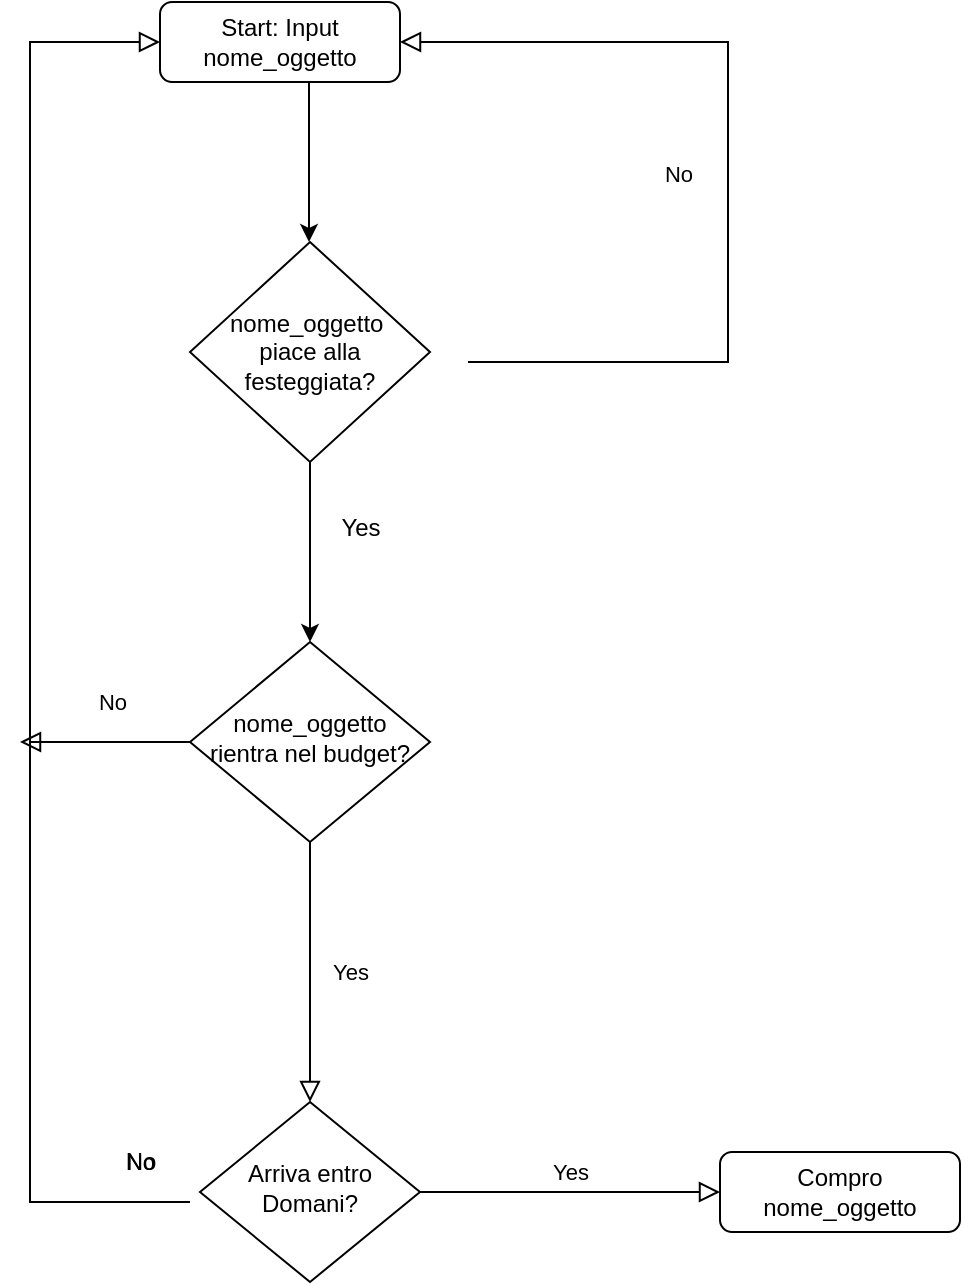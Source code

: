 <mxfile version="22.0.4" type="device">
  <diagram id="C5RBs43oDa-KdzZeNtuy" name="Page-1">
    <mxGraphModel dx="880" dy="446" grid="1" gridSize="10" guides="1" tooltips="1" connect="1" arrows="1" fold="1" page="1" pageScale="1" pageWidth="827" pageHeight="1169" math="0" shadow="0">
      <root>
        <mxCell id="WIyWlLk6GJQsqaUBKTNV-0" />
        <mxCell id="WIyWlLk6GJQsqaUBKTNV-1" parent="WIyWlLk6GJQsqaUBKTNV-0" />
        <mxCell id="WIyWlLk6GJQsqaUBKTNV-3" value="Start: Input nome_oggetto" style="rounded=1;whiteSpace=wrap;html=1;fontSize=12;glass=0;strokeWidth=1;shadow=0;" parent="WIyWlLk6GJQsqaUBKTNV-1" vertex="1">
          <mxGeometry x="130" y="20" width="120" height="40" as="geometry" />
        </mxCell>
        <mxCell id="WIyWlLk6GJQsqaUBKTNV-4" value="Yes" style="rounded=0;html=1;jettySize=auto;orthogonalLoop=1;fontSize=11;endArrow=block;endFill=0;endSize=8;strokeWidth=1;shadow=0;labelBackgroundColor=none;edgeStyle=orthogonalEdgeStyle;" parent="WIyWlLk6GJQsqaUBKTNV-1" source="WIyWlLk6GJQsqaUBKTNV-6" target="WIyWlLk6GJQsqaUBKTNV-10" edge="1">
          <mxGeometry y="20" relative="1" as="geometry">
            <mxPoint as="offset" />
            <mxPoint x="205" y="350" as="sourcePoint" />
          </mxGeometry>
        </mxCell>
        <mxCell id="WIyWlLk6GJQsqaUBKTNV-5" value="No" style="edgeStyle=orthogonalEdgeStyle;rounded=0;html=1;jettySize=auto;orthogonalLoop=1;fontSize=11;endArrow=block;endFill=0;endSize=8;strokeWidth=1;shadow=0;labelBackgroundColor=none;entryX=1;entryY=0.5;entryDx=0;entryDy=0;" parent="WIyWlLk6GJQsqaUBKTNV-1" target="WIyWlLk6GJQsqaUBKTNV-3" edge="1">
          <mxGeometry x="-0.013" y="25" relative="1" as="geometry">
            <mxPoint as="offset" />
            <mxPoint x="284" y="200" as="sourcePoint" />
            <mxPoint x="290" y="60" as="targetPoint" />
            <Array as="points">
              <mxPoint x="414" y="200" />
              <mxPoint x="414" y="40" />
            </Array>
          </mxGeometry>
        </mxCell>
        <mxCell id="WIyWlLk6GJQsqaUBKTNV-8" value="No" style="rounded=0;html=1;jettySize=auto;orthogonalLoop=1;fontSize=11;endArrow=block;endFill=0;endSize=8;strokeWidth=1;shadow=0;labelBackgroundColor=none;edgeStyle=orthogonalEdgeStyle;" parent="WIyWlLk6GJQsqaUBKTNV-1" edge="1">
          <mxGeometry x="-0.841" y="-20" relative="1" as="geometry">
            <mxPoint as="offset" />
            <mxPoint x="145" y="390" as="sourcePoint" />
            <mxPoint x="130" y="40" as="targetPoint" />
            <Array as="points">
              <mxPoint x="65" y="390" />
              <mxPoint x="65" y="40" />
              <mxPoint x="130" y="40" />
            </Array>
          </mxGeometry>
        </mxCell>
        <mxCell id="WIyWlLk6GJQsqaUBKTNV-9" value="Yes" style="edgeStyle=orthogonalEdgeStyle;rounded=0;html=1;jettySize=auto;orthogonalLoop=1;fontSize=11;endArrow=block;endFill=0;endSize=8;strokeWidth=1;shadow=0;labelBackgroundColor=none;" parent="WIyWlLk6GJQsqaUBKTNV-1" source="WIyWlLk6GJQsqaUBKTNV-10" target="WIyWlLk6GJQsqaUBKTNV-12" edge="1">
          <mxGeometry y="10" relative="1" as="geometry">
            <mxPoint as="offset" />
          </mxGeometry>
        </mxCell>
        <mxCell id="WIyWlLk6GJQsqaUBKTNV-10" value="Arriva entro Domani?" style="rhombus;whiteSpace=wrap;html=1;shadow=0;fontFamily=Helvetica;fontSize=12;align=center;strokeWidth=1;spacing=6;spacingTop=-4;" parent="WIyWlLk6GJQsqaUBKTNV-1" vertex="1">
          <mxGeometry x="150" y="570" width="110" height="90" as="geometry" />
        </mxCell>
        <mxCell id="WIyWlLk6GJQsqaUBKTNV-12" value="Compro nome_oggetto" style="rounded=1;whiteSpace=wrap;html=1;fontSize=12;glass=0;strokeWidth=1;shadow=0;" parent="WIyWlLk6GJQsqaUBKTNV-1" vertex="1">
          <mxGeometry x="410" y="595" width="120" height="40" as="geometry" />
        </mxCell>
        <mxCell id="dFIyktPWu6OwjVfOw1xD-1" value="" style="endArrow=classic;html=1;rounded=0;" edge="1" parent="WIyWlLk6GJQsqaUBKTNV-1" source="dFIyktPWu6OwjVfOw1xD-0">
          <mxGeometry width="50" height="50" relative="1" as="geometry">
            <mxPoint x="204.5" y="210" as="sourcePoint" />
            <mxPoint x="205" y="340" as="targetPoint" />
          </mxGeometry>
        </mxCell>
        <mxCell id="dFIyktPWu6OwjVfOw1xD-2" value="" style="rounded=0;html=1;jettySize=auto;orthogonalLoop=1;fontSize=11;endArrow=block;endFill=0;endSize=8;strokeWidth=1;shadow=0;labelBackgroundColor=none;edgeStyle=orthogonalEdgeStyle;" edge="1" parent="WIyWlLk6GJQsqaUBKTNV-1" target="WIyWlLk6GJQsqaUBKTNV-6">
          <mxGeometry y="20" relative="1" as="geometry">
            <mxPoint as="offset" />
            <mxPoint x="205" y="350" as="sourcePoint" />
            <mxPoint x="205" y="570" as="targetPoint" />
          </mxGeometry>
        </mxCell>
        <mxCell id="WIyWlLk6GJQsqaUBKTNV-6" value="nome_oggetto rientra nel budget?" style="rhombus;whiteSpace=wrap;html=1;shadow=0;fontFamily=Helvetica;fontSize=12;align=center;strokeWidth=1;spacing=6;spacingTop=-4;" parent="WIyWlLk6GJQsqaUBKTNV-1" vertex="1">
          <mxGeometry x="145" y="340" width="120" height="100" as="geometry" />
        </mxCell>
        <mxCell id="dFIyktPWu6OwjVfOw1xD-3" value="" style="endArrow=classic;html=1;rounded=0;" edge="1" parent="WIyWlLk6GJQsqaUBKTNV-1" target="dFIyktPWu6OwjVfOw1xD-0">
          <mxGeometry width="50" height="50" relative="1" as="geometry">
            <mxPoint x="204.5" y="210" as="sourcePoint" />
            <mxPoint x="205" y="340" as="targetPoint" />
          </mxGeometry>
        </mxCell>
        <mxCell id="dFIyktPWu6OwjVfOw1xD-0" value="nome_oggetto&amp;nbsp;&lt;br&gt;piace alla festeggiata?" style="rhombus;whiteSpace=wrap;html=1;" vertex="1" parent="WIyWlLk6GJQsqaUBKTNV-1">
          <mxGeometry x="145" y="140" width="120" height="110" as="geometry" />
        </mxCell>
        <mxCell id="dFIyktPWu6OwjVfOw1xD-4" value="No" style="text;html=1;align=center;verticalAlign=middle;resizable=0;points=[];autosize=1;strokeColor=none;fillColor=none;" vertex="1" parent="WIyWlLk6GJQsqaUBKTNV-1">
          <mxGeometry x="100" y="585" width="40" height="30" as="geometry" />
        </mxCell>
        <mxCell id="dFIyktPWu6OwjVfOw1xD-7" value="No" style="rounded=0;html=1;jettySize=auto;orthogonalLoop=1;fontSize=11;endArrow=block;endFill=0;endSize=8;strokeWidth=1;shadow=0;labelBackgroundColor=none;edgeStyle=orthogonalEdgeStyle;" edge="1" parent="WIyWlLk6GJQsqaUBKTNV-1">
          <mxGeometry x="-0.841" y="-20" relative="1" as="geometry">
            <mxPoint as="offset" />
            <mxPoint x="145" y="620" as="sourcePoint" />
            <mxPoint x="60" y="390" as="targetPoint" />
            <Array as="points">
              <mxPoint x="65" y="620" />
            </Array>
          </mxGeometry>
        </mxCell>
        <mxCell id="dFIyktPWu6OwjVfOw1xD-8" value="Yes" style="text;html=1;align=center;verticalAlign=middle;resizable=0;points=[];autosize=1;strokeColor=none;fillColor=none;" vertex="1" parent="WIyWlLk6GJQsqaUBKTNV-1">
          <mxGeometry x="210" y="268" width="40" height="30" as="geometry" />
        </mxCell>
        <mxCell id="dFIyktPWu6OwjVfOw1xD-9" value="" style="endArrow=classic;html=1;rounded=0;" edge="1" parent="WIyWlLk6GJQsqaUBKTNV-1">
          <mxGeometry width="50" height="50" relative="1" as="geometry">
            <mxPoint x="204.5" y="60" as="sourcePoint" />
            <mxPoint x="204.5" y="140" as="targetPoint" />
          </mxGeometry>
        </mxCell>
      </root>
    </mxGraphModel>
  </diagram>
</mxfile>
